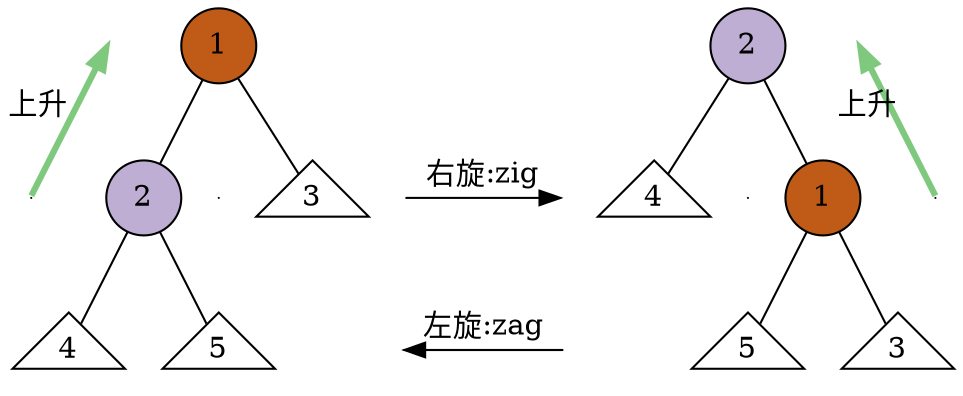 digraph zigzag {
    node[shape=triangle fixedsize=true style=filled fillcolor=white colorscheme=accent8 ];
    edge [style="solid",color="black",arrowhead="none"];

    {
        rank=same;
        x2->2[constraint=false style=invis];
    }
    {
        rank=same;
        x1->1[style=invis];
    }
    1->2;
    1->x0[style=invis];
    1->3;
    2->4;
    2->5;
    {
        rank=same;
        3,x6,x7,b;
    }
    {
        rank=same;
        y1,y2;
    }
    x6->y1[style=invis];
    x7->y2[style=invis];
    x6->x7[label="右旋:zig" arrowhead=normal minlen=2.5];
    y1->y2[label="左旋:zag" dir=back minlen=2.5];

    
    a->b;
    a->x8[style=invis];
    a->c;
    c->{d,f};
    1[fillcolor="7" shape=circle]
    2[fillcolor="2" shape=circle];
    a[label="2" fillcolor="2" shape=circle]
    b[label="4"]
    c[label="1" fillcolor="7" shape=circle]
    d[label="5"]
    f[label="3"]

    {
        rank=same;
        c->x4[style=invis];
    }
    {
        rank=same;
        a->x3[style=invis];
    }


    edge [style="solid",color="/accent3/1",arrowhead="forward" penwidth=3];

    x2->x1[constraint=false arrowhead=normal xlabel="上升"];
    x4->x3[constraint=false arrowhead=normal xlabel="上升"];
    x1,x2,x3,x4,x0,x8,x6,x7,y1,y2[shape=point,width=0]
}
